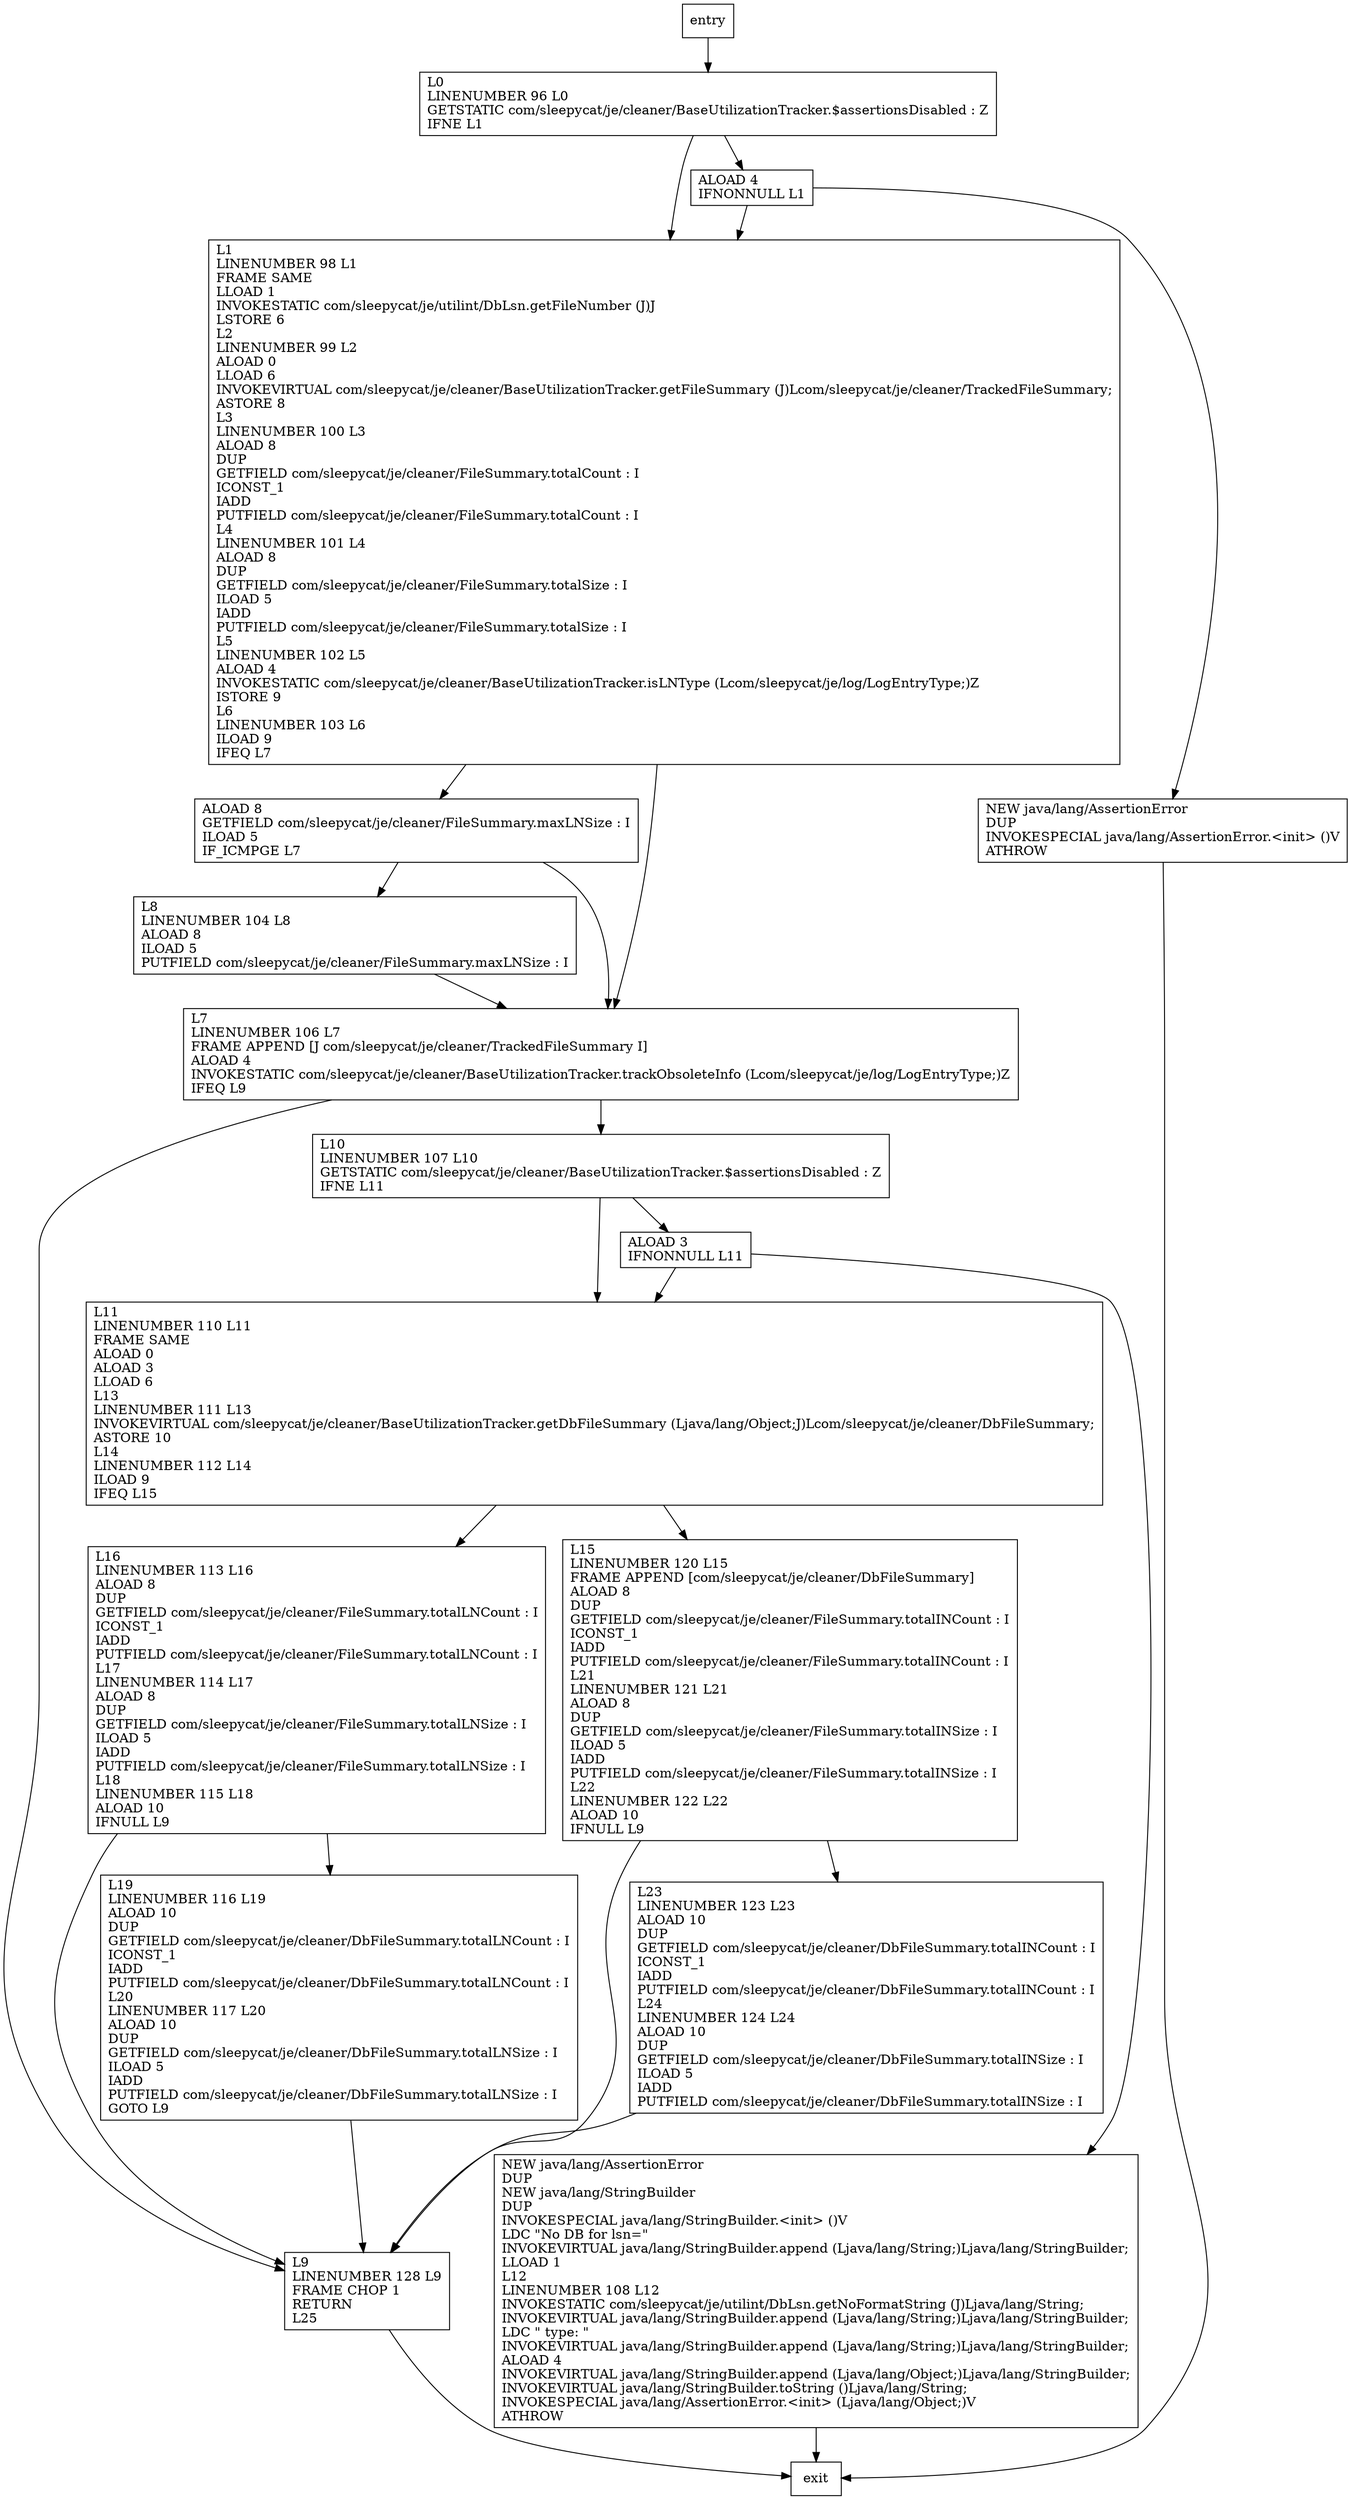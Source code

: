 digraph countNew {
node [shape=record];
268094633 [label="NEW java/lang/AssertionError\lDUP\lNEW java/lang/StringBuilder\lDUP\lINVOKESPECIAL java/lang/StringBuilder.\<init\> ()V\lLDC \"No DB for lsn=\"\lINVOKEVIRTUAL java/lang/StringBuilder.append (Ljava/lang/String;)Ljava/lang/StringBuilder;\lLLOAD 1\lL12\lLINENUMBER 108 L12\lINVOKESTATIC com/sleepycat/je/utilint/DbLsn.getNoFormatString (J)Ljava/lang/String;\lINVOKEVIRTUAL java/lang/StringBuilder.append (Ljava/lang/String;)Ljava/lang/StringBuilder;\lLDC \" type: \"\lINVOKEVIRTUAL java/lang/StringBuilder.append (Ljava/lang/String;)Ljava/lang/StringBuilder;\lALOAD 4\lINVOKEVIRTUAL java/lang/StringBuilder.append (Ljava/lang/Object;)Ljava/lang/StringBuilder;\lINVOKEVIRTUAL java/lang/StringBuilder.toString ()Ljava/lang/String;\lINVOKESPECIAL java/lang/AssertionError.\<init\> (Ljava/lang/Object;)V\lATHROW\l"];
1175607961 [label="L9\lLINENUMBER 128 L9\lFRAME CHOP 1\lRETURN\lL25\l"];
797596506 [label="L0\lLINENUMBER 96 L0\lGETSTATIC com/sleepycat/je/cleaner/BaseUtilizationTracker.$assertionsDisabled : Z\lIFNE L1\l"];
1779474184 [label="L10\lLINENUMBER 107 L10\lGETSTATIC com/sleepycat/je/cleaner/BaseUtilizationTracker.$assertionsDisabled : Z\lIFNE L11\l"];
1643964225 [label="L11\lLINENUMBER 110 L11\lFRAME SAME\lALOAD 0\lALOAD 3\lLLOAD 6\lL13\lLINENUMBER 111 L13\lINVOKEVIRTUAL com/sleepycat/je/cleaner/BaseUtilizationTracker.getDbFileSummary (Ljava/lang/Object;J)Lcom/sleepycat/je/cleaner/DbFileSummary;\lASTORE 10\lL14\lLINENUMBER 112 L14\lILOAD 9\lIFEQ L15\l"];
1541970269 [label="L16\lLINENUMBER 113 L16\lALOAD 8\lDUP\lGETFIELD com/sleepycat/je/cleaner/FileSummary.totalLNCount : I\lICONST_1\lIADD\lPUTFIELD com/sleepycat/je/cleaner/FileSummary.totalLNCount : I\lL17\lLINENUMBER 114 L17\lALOAD 8\lDUP\lGETFIELD com/sleepycat/je/cleaner/FileSummary.totalLNSize : I\lILOAD 5\lIADD\lPUTFIELD com/sleepycat/je/cleaner/FileSummary.totalLNSize : I\lL18\lLINENUMBER 115 L18\lALOAD 10\lIFNULL L9\l"];
1979271870 [label="L1\lLINENUMBER 98 L1\lFRAME SAME\lLLOAD 1\lINVOKESTATIC com/sleepycat/je/utilint/DbLsn.getFileNumber (J)J\lLSTORE 6\lL2\lLINENUMBER 99 L2\lALOAD 0\lLLOAD 6\lINVOKEVIRTUAL com/sleepycat/je/cleaner/BaseUtilizationTracker.getFileSummary (J)Lcom/sleepycat/je/cleaner/TrackedFileSummary;\lASTORE 8\lL3\lLINENUMBER 100 L3\lALOAD 8\lDUP\lGETFIELD com/sleepycat/je/cleaner/FileSummary.totalCount : I\lICONST_1\lIADD\lPUTFIELD com/sleepycat/je/cleaner/FileSummary.totalCount : I\lL4\lLINENUMBER 101 L4\lALOAD 8\lDUP\lGETFIELD com/sleepycat/je/cleaner/FileSummary.totalSize : I\lILOAD 5\lIADD\lPUTFIELD com/sleepycat/je/cleaner/FileSummary.totalSize : I\lL5\lLINENUMBER 102 L5\lALOAD 4\lINVOKESTATIC com/sleepycat/je/cleaner/BaseUtilizationTracker.isLNType (Lcom/sleepycat/je/log/LogEntryType;)Z\lISTORE 9\lL6\lLINENUMBER 103 L6\lILOAD 9\lIFEQ L7\l"];
1431909369 [label="L8\lLINENUMBER 104 L8\lALOAD 8\lILOAD 5\lPUTFIELD com/sleepycat/je/cleaner/FileSummary.maxLNSize : I\l"];
2108085751 [label="ALOAD 3\lIFNONNULL L11\l"];
1449086517 [label="ALOAD 8\lGETFIELD com/sleepycat/je/cleaner/FileSummary.maxLNSize : I\lILOAD 5\lIF_ICMPGE L7\l"];
1328338145 [label="L23\lLINENUMBER 123 L23\lALOAD 10\lDUP\lGETFIELD com/sleepycat/je/cleaner/DbFileSummary.totalINCount : I\lICONST_1\lIADD\lPUTFIELD com/sleepycat/je/cleaner/DbFileSummary.totalINCount : I\lL24\lLINENUMBER 124 L24\lALOAD 10\lDUP\lGETFIELD com/sleepycat/je/cleaner/DbFileSummary.totalINSize : I\lILOAD 5\lIADD\lPUTFIELD com/sleepycat/je/cleaner/DbFileSummary.totalINSize : I\l"];
728924298 [label="NEW java/lang/AssertionError\lDUP\lINVOKESPECIAL java/lang/AssertionError.\<init\> ()V\lATHROW\l"];
1791633572 [label="L7\lLINENUMBER 106 L7\lFRAME APPEND [J com/sleepycat/je/cleaner/TrackedFileSummary I]\lALOAD 4\lINVOKESTATIC com/sleepycat/je/cleaner/BaseUtilizationTracker.trackObsoleteInfo (Lcom/sleepycat/je/log/LogEntryType;)Z\lIFEQ L9\l"];
893463823 [label="ALOAD 4\lIFNONNULL L1\l"];
376102145 [label="L19\lLINENUMBER 116 L19\lALOAD 10\lDUP\lGETFIELD com/sleepycat/je/cleaner/DbFileSummary.totalLNCount : I\lICONST_1\lIADD\lPUTFIELD com/sleepycat/je/cleaner/DbFileSummary.totalLNCount : I\lL20\lLINENUMBER 117 L20\lALOAD 10\lDUP\lGETFIELD com/sleepycat/je/cleaner/DbFileSummary.totalLNSize : I\lILOAD 5\lIADD\lPUTFIELD com/sleepycat/je/cleaner/DbFileSummary.totalLNSize : I\lGOTO L9\l"];
279635642 [label="L15\lLINENUMBER 120 L15\lFRAME APPEND [com/sleepycat/je/cleaner/DbFileSummary]\lALOAD 8\lDUP\lGETFIELD com/sleepycat/je/cleaner/FileSummary.totalINCount : I\lICONST_1\lIADD\lPUTFIELD com/sleepycat/je/cleaner/FileSummary.totalINCount : I\lL21\lLINENUMBER 121 L21\lALOAD 8\lDUP\lGETFIELD com/sleepycat/je/cleaner/FileSummary.totalINSize : I\lILOAD 5\lIADD\lPUTFIELD com/sleepycat/je/cleaner/FileSummary.totalINSize : I\lL22\lLINENUMBER 122 L22\lALOAD 10\lIFNULL L9\l"];
entry;
exit;
268094633 -> exit
1175607961 -> exit
797596506 -> 1979271870
797596506 -> 893463823
1779474184 -> 2108085751
1779474184 -> 1643964225
1643964225 -> 1541970269
1643964225 -> 279635642
1541970269 -> 1175607961
1541970269 -> 376102145
1979271870 -> 1449086517
1979271870 -> 1791633572
1431909369 -> 1791633572
2108085751 -> 268094633
2108085751 -> 1643964225
entry -> 797596506
1449086517 -> 1431909369
1449086517 -> 1791633572
1328338145 -> 1175607961
728924298 -> exit
1791633572 -> 1175607961
1791633572 -> 1779474184
893463823 -> 1979271870
893463823 -> 728924298
376102145 -> 1175607961
279635642 -> 1175607961
279635642 -> 1328338145
}

